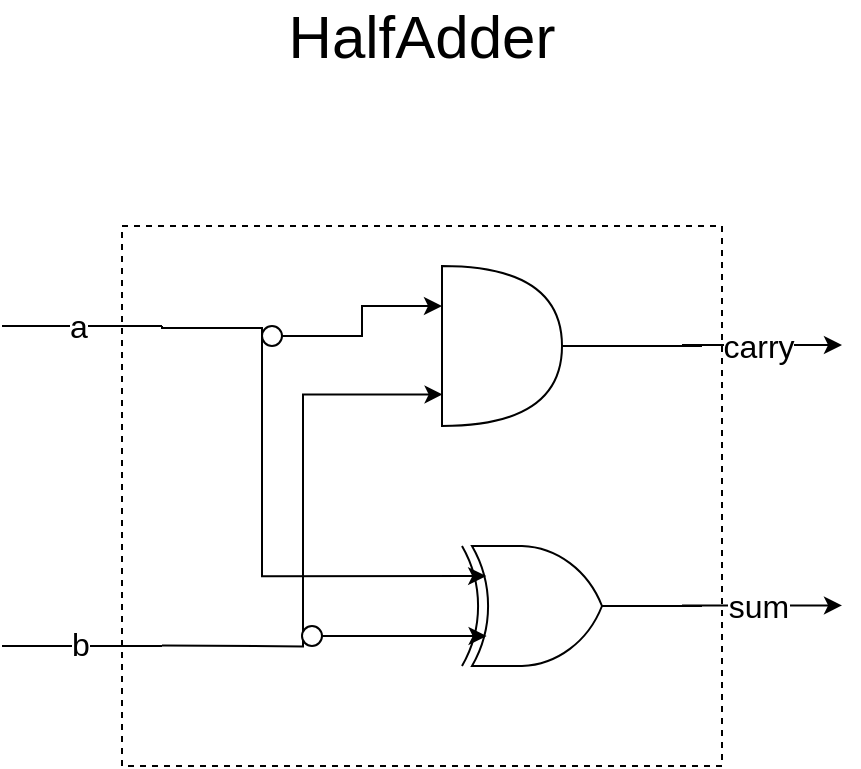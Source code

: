 <mxfile version="26.0.9">
  <diagram name="Page-1" id="h63WTDCA3fxoXD385qwD">
    <mxGraphModel dx="685" dy="495" grid="1" gridSize="10" guides="1" tooltips="1" connect="1" arrows="1" fold="1" page="1" pageScale="1" pageWidth="850" pageHeight="1100" math="0" shadow="0">
      <root>
        <mxCell id="0" />
        <mxCell id="1" parent="0" />
        <mxCell id="T9utMHBKc85LMm0xIG3Z-8" value="" style="rounded=0;whiteSpace=wrap;html=1;dashed=1;" vertex="1" parent="1">
          <mxGeometry x="180" y="130" width="300" height="270" as="geometry" />
        </mxCell>
        <mxCell id="T9utMHBKc85LMm0xIG3Z-25" style="edgeStyle=orthogonalEdgeStyle;rounded=0;orthogonalLoop=1;jettySize=auto;html=1;endArrow=none;startFill=0;" edge="1" parent="1" source="T9utMHBKc85LMm0xIG3Z-1">
          <mxGeometry relative="1" as="geometry">
            <mxPoint x="470" y="190" as="targetPoint" />
          </mxGeometry>
        </mxCell>
        <mxCell id="T9utMHBKc85LMm0xIG3Z-1" value="" style="shape=or;whiteSpace=wrap;html=1;" vertex="1" parent="1">
          <mxGeometry x="340" y="150" width="60" height="80" as="geometry" />
        </mxCell>
        <mxCell id="T9utMHBKc85LMm0xIG3Z-24" style="edgeStyle=orthogonalEdgeStyle;rounded=0;orthogonalLoop=1;jettySize=auto;html=1;endArrow=none;startFill=0;" edge="1" parent="1" source="T9utMHBKc85LMm0xIG3Z-2">
          <mxGeometry relative="1" as="geometry">
            <mxPoint x="470" y="320" as="targetPoint" />
          </mxGeometry>
        </mxCell>
        <mxCell id="T9utMHBKc85LMm0xIG3Z-2" value="" style="verticalLabelPosition=bottom;shadow=0;dashed=0;align=center;html=1;verticalAlign=top;shape=mxgraph.electrical.logic_gates.logic_gate;operation=xor;" vertex="1" parent="1">
          <mxGeometry x="340" y="290" width="100" height="60" as="geometry" />
        </mxCell>
        <mxCell id="T9utMHBKc85LMm0xIG3Z-3" value="" style="endArrow=none;html=1;rounded=0;startFill=0;" edge="1" parent="1">
          <mxGeometry width="50" height="50" relative="1" as="geometry">
            <mxPoint x="120" y="180" as="sourcePoint" />
            <mxPoint x="200" y="180" as="targetPoint" />
          </mxGeometry>
        </mxCell>
        <mxCell id="T9utMHBKc85LMm0xIG3Z-7" value="&lt;font style=&quot;font-size: 16px;&quot;&gt;a&lt;/font&gt;" style="edgeLabel;html=1;align=center;verticalAlign=middle;resizable=0;points=[];" vertex="1" connectable="0" parent="T9utMHBKc85LMm0xIG3Z-3">
          <mxGeometry x="-0.057" relative="1" as="geometry">
            <mxPoint as="offset" />
          </mxGeometry>
        </mxCell>
        <mxCell id="T9utMHBKc85LMm0xIG3Z-4" value="" style="endArrow=none;html=1;rounded=0;startFill=0;" edge="1" parent="1">
          <mxGeometry width="50" height="50" relative="1" as="geometry">
            <mxPoint x="120" y="340" as="sourcePoint" />
            <mxPoint x="200" y="340" as="targetPoint" />
          </mxGeometry>
        </mxCell>
        <mxCell id="T9utMHBKc85LMm0xIG3Z-5" value="b" style="edgeLabel;html=1;align=center;verticalAlign=middle;resizable=0;points=[];fontSize=16;" vertex="1" connectable="0" parent="T9utMHBKc85LMm0xIG3Z-4">
          <mxGeometry x="-0.032" y="1" relative="1" as="geometry">
            <mxPoint as="offset" />
          </mxGeometry>
        </mxCell>
        <mxCell id="T9utMHBKc85LMm0xIG3Z-9" value="" style="endArrow=classic;html=1;rounded=0;" edge="1" parent="1">
          <mxGeometry width="50" height="50" relative="1" as="geometry">
            <mxPoint x="460" y="189.5" as="sourcePoint" />
            <mxPoint x="540" y="189.5" as="targetPoint" />
          </mxGeometry>
        </mxCell>
        <mxCell id="T9utMHBKc85LMm0xIG3Z-10" value="&lt;span style=&quot;font-size: 16px;&quot;&gt;carry&lt;/span&gt;" style="edgeLabel;html=1;align=center;verticalAlign=middle;resizable=0;points=[];" vertex="1" connectable="0" parent="T9utMHBKc85LMm0xIG3Z-9">
          <mxGeometry x="-0.057" relative="1" as="geometry">
            <mxPoint as="offset" />
          </mxGeometry>
        </mxCell>
        <mxCell id="T9utMHBKc85LMm0xIG3Z-11" value="" style="endArrow=classic;html=1;rounded=0;" edge="1" parent="1">
          <mxGeometry width="50" height="50" relative="1" as="geometry">
            <mxPoint x="460" y="319.71" as="sourcePoint" />
            <mxPoint x="540" y="319.71" as="targetPoint" />
          </mxGeometry>
        </mxCell>
        <mxCell id="T9utMHBKc85LMm0xIG3Z-12" value="&lt;font style=&quot;font-size: 16px;&quot;&gt;sum&lt;/font&gt;" style="edgeLabel;html=1;align=center;verticalAlign=middle;resizable=0;points=[];" vertex="1" connectable="0" parent="T9utMHBKc85LMm0xIG3Z-11">
          <mxGeometry x="-0.057" relative="1" as="geometry">
            <mxPoint as="offset" />
          </mxGeometry>
        </mxCell>
        <mxCell id="T9utMHBKc85LMm0xIG3Z-14" value="" style="endArrow=classic;html=1;rounded=0;edgeStyle=orthogonalEdgeStyle;entryX=0.005;entryY=0.803;entryDx=0;entryDy=0;entryPerimeter=0;" edge="1" parent="1" target="T9utMHBKc85LMm0xIG3Z-1">
          <mxGeometry width="50" height="50" relative="1" as="geometry">
            <mxPoint x="200" y="339.71" as="sourcePoint" />
            <mxPoint x="280" y="339.71" as="targetPoint" />
          </mxGeometry>
        </mxCell>
        <mxCell id="T9utMHBKc85LMm0xIG3Z-19" value="" style="ellipse;whiteSpace=wrap;html=1;aspect=fixed;" vertex="1" parent="1">
          <mxGeometry x="270" y="330" width="10" height="10" as="geometry" />
        </mxCell>
        <mxCell id="T9utMHBKc85LMm0xIG3Z-23" style="edgeStyle=orthogonalEdgeStyle;rounded=0;orthogonalLoop=1;jettySize=auto;html=1;entryX=0.223;entryY=0.751;entryDx=0;entryDy=0;entryPerimeter=0;" edge="1" parent="1" source="T9utMHBKc85LMm0xIG3Z-19" target="T9utMHBKc85LMm0xIG3Z-2">
          <mxGeometry relative="1" as="geometry" />
        </mxCell>
        <mxCell id="T9utMHBKc85LMm0xIG3Z-26" value="" style="endArrow=classic;html=1;rounded=0;edgeStyle=orthogonalEdgeStyle;entryX=0.221;entryY=0.251;entryDx=0;entryDy=0;entryPerimeter=0;" edge="1" parent="1" target="T9utMHBKc85LMm0xIG3Z-2">
          <mxGeometry width="50" height="50" relative="1" as="geometry">
            <mxPoint x="200" y="180" as="sourcePoint" />
            <mxPoint x="350" y="224" as="targetPoint" />
            <Array as="points">
              <mxPoint x="250" y="181" />
              <mxPoint x="250" y="305" />
            </Array>
          </mxGeometry>
        </mxCell>
        <mxCell id="T9utMHBKc85LMm0xIG3Z-27" value="" style="ellipse;whiteSpace=wrap;html=1;aspect=fixed;" vertex="1" parent="1">
          <mxGeometry x="250" y="180" width="10" height="10" as="geometry" />
        </mxCell>
        <mxCell id="T9utMHBKc85LMm0xIG3Z-28" style="edgeStyle=orthogonalEdgeStyle;rounded=0;orthogonalLoop=1;jettySize=auto;html=1;entryX=0;entryY=0.25;entryDx=0;entryDy=0;entryPerimeter=0;" edge="1" parent="1" source="T9utMHBKc85LMm0xIG3Z-27" target="T9utMHBKc85LMm0xIG3Z-1">
          <mxGeometry relative="1" as="geometry" />
        </mxCell>
        <mxCell id="T9utMHBKc85LMm0xIG3Z-29" value="HalfAdder" style="text;html=1;align=center;verticalAlign=middle;whiteSpace=wrap;rounded=0;fontSize=30;" vertex="1" parent="1">
          <mxGeometry x="300" y="20" width="60" height="30" as="geometry" />
        </mxCell>
      </root>
    </mxGraphModel>
  </diagram>
</mxfile>
